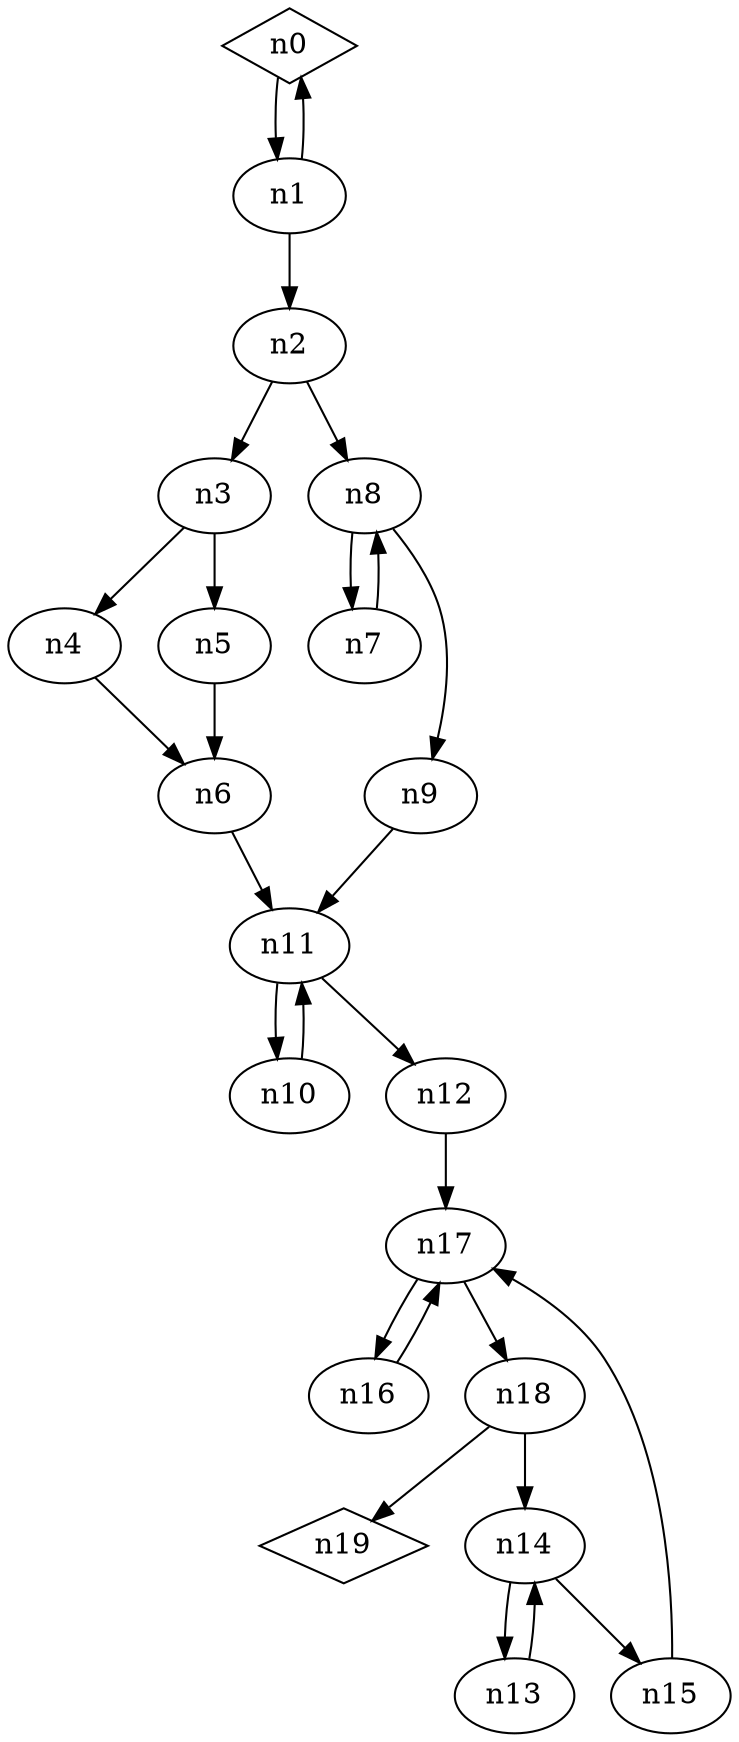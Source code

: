 digraph CFG {
n0[rank=source,shape=diamond]
n19[rank=sink,shape=diamond]
n0 -> n1
n1 -> n0
n1 -> n2
n2 -> n3
n2 -> n8
n3 -> n4
n3 -> n5
n4 -> n6
n5 -> n6
n6 -> n11
n7 -> n8
n8 -> n7
n8 -> n9
n9 -> n11
n10 -> n11
n11 -> n10
n11 -> n12
n12 -> n17
n13 -> n14
n14 -> n13
n14 -> n15
n15 -> n17
n16 -> n17
n17 -> n16
n17 -> n18
n18 -> n14
n18 -> n19
}

